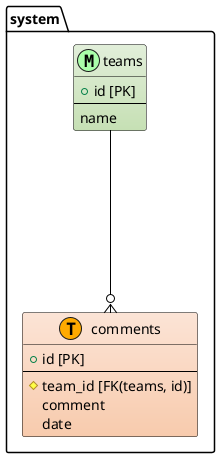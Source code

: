 @startuml ER

!define MAIN_ENTITY #E2EFDA-C6E0B4
!define MAIN_ENTITY_2 #FCE4D6-F8CBAD

!define MASTER_MARK_COLOR AAFFAA
!define TRANSACTION_MARK_COLOR FFAA00

skinparam class {
  BackgroundColor METAL
  BorderColor Black
  ArrowColor Black
}

package "system" as target_system {

  entity "teams" as team <<M,MASTER_MARK_COLOR>> MAIN_ENTITY {
    + id [PK]
    --
    name
  }

  entity "comments" as comment <<T,TRANSACTION_MARK_COLOR>> MAIN_ENTITY_2 {
    + id [PK]
    --
    # team_id [FK(teams, id)]
    comment
    date
  }
}

team ----o{ comment

@enduml